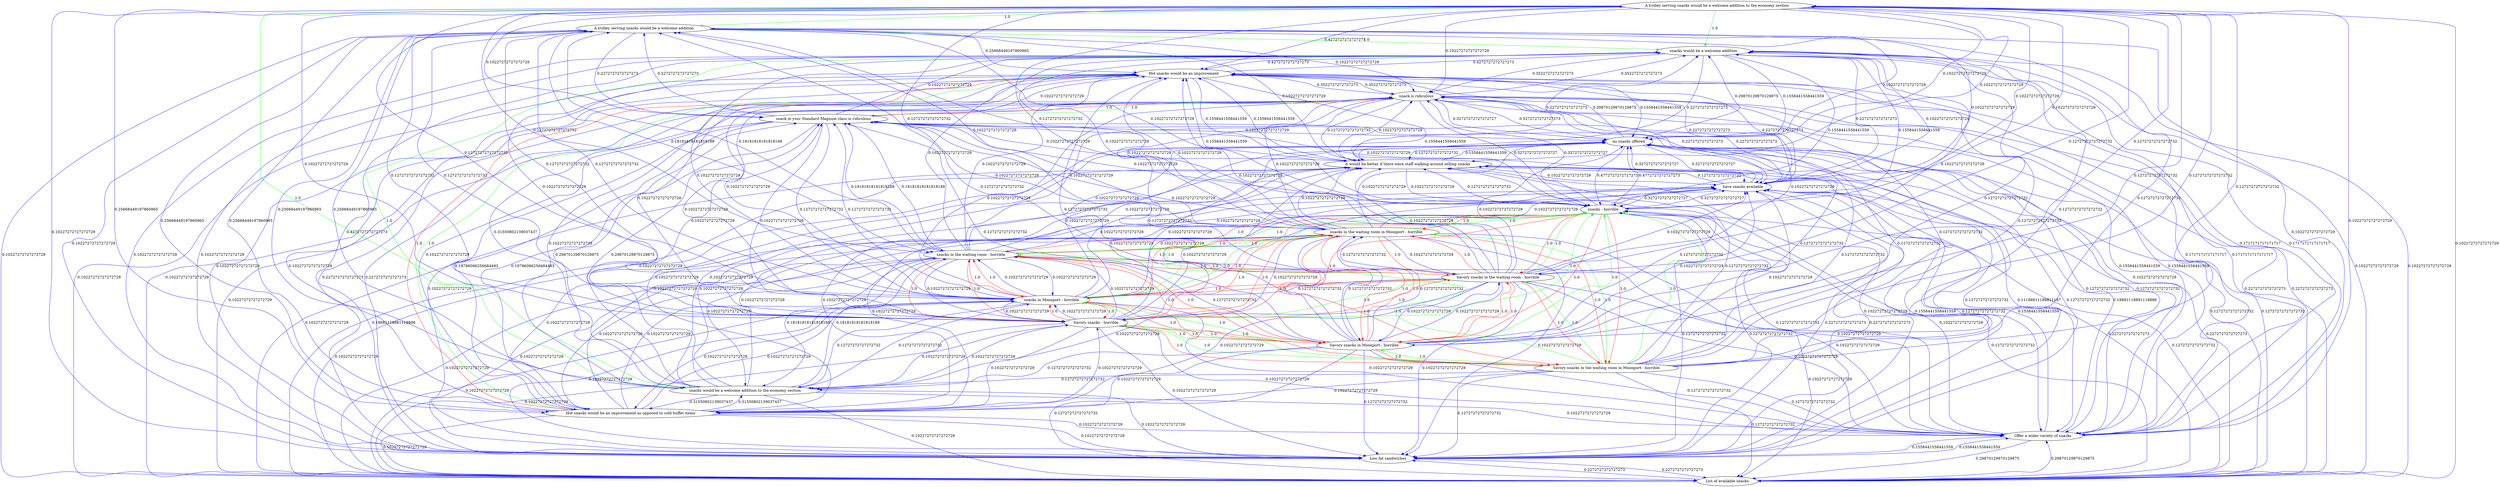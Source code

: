 digraph rawGraph {
"A trolley serving snacks would be a welcome addition to the economy section";"A trolley serving snacks would be a welcome addition";"snacks would be a welcome addition";"snacks would be a welcome addition to the economy section";"Hot snacks would be an improvement as opposed to cold buffet items";"Hot snacks would be an improvement";"List of available snacks";"Low fat sandwiches";"Offer a wider variety of snacks";"Savory snacks in the waiting room in Moonport - horrible";"Savory snacks in Moonport - horrible";"Savory snacks - horrible";"snacks - horrible";"snacks in Moonport - horrible";"Savory snacks in the waiting room - horrible";"snacks in the waiting room - horrible";"snacks in the waiting room in Moonport - horrible";"have snacks available";"it would be better if there were staff walking around selling snacks";"no snacks offered";"snack in your Standard Magnum class is ridiculous";"snack is ridiculous";"A trolley serving snacks would be a welcome addition to the economy section" -> "A trolley serving snacks would be a welcome addition" [label=1.0] [color=green]
"A trolley serving snacks would be a welcome addition" -> "snacks would be a welcome addition" [label=1.0] [color=green]
"A trolley serving snacks would be a welcome addition to the economy section" -> "snacks would be a welcome addition to the economy section" [label=1.0] [color=green]
"snacks would be a welcome addition to the economy section" -> "snacks would be a welcome addition" [label=1.0] [color=green]
"A trolley serving snacks would be a welcome addition to the economy section" -> "snacks would be a welcome addition" [label=1.0] [color=green]
"Hot snacks would be an improvement as opposed to cold buffet items" -> "Hot snacks would be an improvement" [label=1.0] [color=green]
"Hot snacks would be an improvement" -> "Hot snacks would be an improvement as opposed to cold buffet items" [label=1.0] [color=red]
"Hot snacks would be an improvement" -> "snacks would be a welcome addition" [label=0.4272727272727273] [color=blue]
"snacks would be a welcome addition" -> "Hot snacks would be an improvement" [label=0.4272727272727273] [color=blue]
"A trolley serving snacks would be a welcome addition" -> "Hot snacks would be an improvement as opposed to cold buffet items" [label=0.25668449197860965] [color=blue]
"snacks would be a welcome addition to the economy section" -> "Hot snacks would be an improvement as opposed to cold buffet items" [label=0.31550802139037437] [color=blue]
"Hot snacks would be an improvement as opposed to cold buffet items" -> "A trolley serving snacks would be a welcome addition" [label=0.25668449197860965] [color=blue]
"Hot snacks would be an improvement as opposed to cold buffet items" -> "snacks would be a welcome addition to the economy section" [label=0.31550802139037437] [color=blue]
"A trolley serving snacks would be a welcome addition to the economy section" -> "Hot snacks would be an improvement as opposed to cold buffet items" [label=0.25668449197860965] [color=blue]
"A trolley serving snacks would be a welcome addition to the economy section" -> "Hot snacks would be an improvement" [label=0.4272727272727273] [color=blue]
"A trolley serving snacks would be a welcome addition" -> "Hot snacks would be an improvement" [label=0.25668449197860965] [color=blue]
"A trolley serving snacks would be a welcome addition" -> "snacks would be a welcome addition to the economy section" [label=0.25668449197860965] [color=blue]
"snacks would be a welcome addition to the economy section" -> "Hot snacks would be an improvement" [label=0.31550802139037437] [color=blue]
"snacks would be a welcome addition to the economy section" -> "A trolley serving snacks would be a welcome addition" [label=0.25668449197860965] [color=blue]
"Hot snacks would be an improvement as opposed to cold buffet items" -> "snacks would be a welcome addition" [label=0.4272727272727273] [color=blue]
"Hot snacks would be an improvement" -> "List of available snacks" [label=0.10227272727272729] [color=blue]
"List of available snacks" -> "Hot snacks would be an improvement" [label=0.10227272727272729] [color=blue]
"snacks would be a welcome addition" -> "List of available snacks" [label=0.10227272727272729] [color=blue]
"List of available snacks" -> "snacks would be a welcome addition" [label=0.10227272727272729] [color=blue]
"A trolley serving snacks would be a welcome addition to the economy section" -> "List of available snacks" [label=0.10227272727272729] [color=blue]
"A trolley serving snacks would be a welcome addition" -> "List of available snacks" [label=0.10227272727272729] [color=blue]
"snacks would be a welcome addition to the economy section" -> "List of available snacks" [label=0.10227272727272729] [color=blue]
"Hot snacks would be an improvement as opposed to cold buffet items" -> "List of available snacks" [label=0.10227272727272729] [color=blue]
"List of available snacks" -> "Low fat sandwiches" [label=0.2272727272727273] [color=blue]
"Low fat sandwiches" -> "List of available snacks" [label=0.2272727272727273] [color=blue]
"Low fat sandwiches" -> "Hot snacks would be an improvement" [label=0.10227272727272729] [color=blue]
"Hot snacks would be an improvement" -> "Low fat sandwiches" [label=0.10227272727272729] [color=blue]
"snacks would be a welcome addition" -> "Low fat sandwiches" [label=0.10227272727272729] [color=blue]
"Low fat sandwiches" -> "snacks would be a welcome addition" [label=0.10227272727272729] [color=blue]
"A trolley serving snacks would be a welcome addition to the economy section" -> "Low fat sandwiches" [label=0.10227272727272729] [color=blue]
"A trolley serving snacks would be a welcome addition" -> "Low fat sandwiches" [label=0.10227272727272729] [color=blue]
"snacks would be a welcome addition to the economy section" -> "Low fat sandwiches" [label=0.10227272727272729] [color=blue]
"Hot snacks would be an improvement as opposed to cold buffet items" -> "Low fat sandwiches" [label=0.10227272727272729] [color=blue]
"List of available snacks" -> "Offer a wider variety of snacks" [label=0.29870129870129875] [color=blue]
"Offer a wider variety of snacks" -> "List of available snacks" [label=0.29870129870129875] [color=blue]
"Hot snacks would be an improvement" -> "Offer a wider variety of snacks" [label=0.1717171717171717] [color=blue]
"Offer a wider variety of snacks" -> "Hot snacks would be an improvement" [label=0.1717171717171717] [color=blue]
"Offer a wider variety of snacks" -> "Low fat sandwiches" [label=0.1558441558441559] [color=blue]
"Low fat sandwiches" -> "Offer a wider variety of snacks" [label=0.1558441558441559] [color=blue]
"Offer a wider variety of snacks" -> "snacks would be a welcome addition" [label=0.1717171717171717] [color=blue]
"snacks would be a welcome addition" -> "Offer a wider variety of snacks" [label=0.1717171717171717] [color=blue]
"A trolley serving snacks would be a welcome addition to the economy section" -> "Offer a wider variety of snacks" [label=0.10227272727272729] [color=blue]
"A trolley serving snacks would be a welcome addition" -> "Offer a wider variety of snacks" [label=0.10227272727272729] [color=blue]
"snacks would be a welcome addition to the economy section" -> "Offer a wider variety of snacks" [label=0.10227272727272729] [color=blue]
"Hot snacks would be an improvement as opposed to cold buffet items" -> "Offer a wider variety of snacks" [label=0.10227272727272729] [color=blue]
"Savory snacks in the waiting room in Moonport - horrible" -> "Savory snacks in Moonport - horrible" [label=1.0] [color=green]
"Savory snacks in Moonport - horrible" -> "Savory snacks - horrible" [label=1.0] [color=green]
"Savory snacks - horrible" -> "snacks - horrible" [label=1.0] [color=green]
"Savory snacks in Moonport - horrible" -> "snacks in Moonport - horrible" [label=1.0] [color=green]
"snacks in Moonport - horrible" -> "snacks - horrible" [label=1.0] [color=green]
"Savory snacks in the waiting room in Moonport - horrible" -> "Savory snacks in the waiting room - horrible" [label=1.0] [color=green]
"Savory snacks in the waiting room - horrible" -> "Savory snacks - horrible" [label=1.0] [color=green]
"Savory snacks in the waiting room - horrible" -> "snacks in the waiting room - horrible" [label=1.0] [color=green]
"snacks in the waiting room - horrible" -> "snacks - horrible" [label=1.0] [color=green]
"Savory snacks in the waiting room in Moonport - horrible" -> "snacks in the waiting room in Moonport - horrible" [label=1.0] [color=green]
"snacks in the waiting room in Moonport - horrible" -> "snacks in Moonport - horrible" [label=1.0] [color=green]
"snacks in the waiting room in Moonport - horrible" -> "snacks in the waiting room - horrible" [label=1.0] [color=green]
"Savory snacks in the waiting room in Moonport - horrible" -> "snacks in the waiting room - horrible" [label=1.0] [color=green]
"Savory snacks in the waiting room in Moonport - horrible" -> "snacks in Moonport - horrible" [label=1.0] [color=green]
"Savory snacks in the waiting room in Moonport - horrible" -> "Savory snacks - horrible" [label=1.0] [color=green]
"Savory snacks in Moonport - horrible" -> "snacks - horrible" [label=1.0] [color=green]
"Savory snacks in the waiting room - horrible" -> "snacks - horrible" [label=1.0] [color=green]
"snacks in the waiting room in Moonport - horrible" -> "snacks - horrible" [label=1.0] [color=green]
"Savory snacks in the waiting room in Moonport - horrible" -> "snacks - horrible" [label=1.0] [color=green]
"Savory snacks in Moonport - horrible" -> "Savory snacks in the waiting room in Moonport - horrible" [label=1.0] [color=red]
"Savory snacks in Moonport - horrible" -> "Savory snacks in the waiting room - horrible" [label=1.0] [color=red]
"Savory snacks in Moonport - horrible" -> "snacks in the waiting room - horrible" [label=1.0] [color=red]
"Savory snacks in Moonport - horrible" -> "snacks in the waiting room in Moonport - horrible" [label=1.0] [color=red]
"Savory snacks - horrible" -> "Savory snacks in the waiting room in Moonport - horrible" [label=1.0] [color=red]
"Savory snacks - horrible" -> "Savory snacks in Moonport - horrible" [label=1.0] [color=red]
"Savory snacks - horrible" -> "snacks in Moonport - horrible" [label=1.0] [color=red]
"Savory snacks - horrible" -> "Savory snacks in the waiting room - horrible" [label=1.0] [color=red]
"Savory snacks - horrible" -> "snacks in the waiting room - horrible" [label=1.0] [color=red]
"Savory snacks - horrible" -> "snacks in the waiting room in Moonport - horrible" [label=1.0] [color=red]
"snacks - horrible" -> "Savory snacks in the waiting room in Moonport - horrible" [label=1.0] [color=red]
"snacks - horrible" -> "Savory snacks in Moonport - horrible" [label=1.0] [color=red]
"snacks - horrible" -> "Savory snacks - horrible" [label=1.0] [color=red]
"snacks - horrible" -> "snacks in Moonport - horrible" [label=1.0] [color=red]
"snacks - horrible" -> "Savory snacks in the waiting room - horrible" [label=1.0] [color=red]
"snacks - horrible" -> "snacks in the waiting room - horrible" [label=1.0] [color=red]
"snacks - horrible" -> "snacks in the waiting room in Moonport - horrible" [label=1.0] [color=red]
"snacks in Moonport - horrible" -> "Savory snacks in the waiting room in Moonport - horrible" [label=1.0] [color=red]
"snacks in Moonport - horrible" -> "Savory snacks in Moonport - horrible" [label=1.0] [color=red]
"snacks in Moonport - horrible" -> "Savory snacks - horrible" [label=1.0] [color=red]
"snacks in Moonport - horrible" -> "Savory snacks in the waiting room - horrible" [label=1.0] [color=red]
"snacks in Moonport - horrible" -> "snacks in the waiting room - horrible" [label=1.0] [color=red]
"snacks in Moonport - horrible" -> "snacks in the waiting room in Moonport - horrible" [label=1.0] [color=red]
"Savory snacks in the waiting room - horrible" -> "Savory snacks in the waiting room in Moonport - horrible" [label=1.0] [color=red]
"Savory snacks in the waiting room - horrible" -> "Savory snacks in Moonport - horrible" [label=1.0] [color=red]
"Savory snacks in the waiting room - horrible" -> "snacks in Moonport - horrible" [label=1.0] [color=red]
"Savory snacks in the waiting room - horrible" -> "snacks in the waiting room in Moonport - horrible" [label=1.0] [color=red]
"snacks in the waiting room - horrible" -> "Savory snacks in the waiting room in Moonport - horrible" [label=1.0] [color=red]
"snacks in the waiting room - horrible" -> "Savory snacks in Moonport - horrible" [label=1.0] [color=red]
"snacks in the waiting room - horrible" -> "Savory snacks - horrible" [label=1.0] [color=red]
"snacks in the waiting room - horrible" -> "snacks in Moonport - horrible" [label=1.0] [color=red]
"snacks in the waiting room - horrible" -> "Savory snacks in the waiting room - horrible" [label=1.0] [color=red]
"snacks in the waiting room - horrible" -> "snacks in the waiting room in Moonport - horrible" [label=1.0] [color=red]
"snacks in the waiting room in Moonport - horrible" -> "Savory snacks in the waiting room in Moonport - horrible" [label=1.0] [color=red]
"snacks in the waiting room in Moonport - horrible" -> "Savory snacks in Moonport - horrible" [label=1.0] [color=red]
"snacks in the waiting room in Moonport - horrible" -> "Savory snacks - horrible" [label=1.0] [color=red]
"snacks in the waiting room in Moonport - horrible" -> "Savory snacks in the waiting room - horrible" [label=1.0] [color=red]
"List of available snacks" -> "snacks - horrible" [label=0.12727272727272732] [color=blue]
"snacks - horrible" -> "List of available snacks" [label=0.12727272727272732] [color=blue]
"Hot snacks would be an improvement" -> "snacks - horrible" [label=0.1558441558441559] [color=blue]
"snacks - horrible" -> "Hot snacks would be an improvement" [label=0.1558441558441559] [color=blue]
"Low fat sandwiches" -> "snacks - horrible" [label=0.12727272727272732] [color=blue]
"snacks - horrible" -> "Low fat sandwiches" [label=0.12727272727272732] [color=blue]
"snacks would be a welcome addition" -> "snacks - horrible" [label=0.1558441558441559] [color=blue]
"snacks - horrible" -> "snacks would be a welcome addition" [label=0.1558441558441559] [color=blue]
"A trolley serving snacks would be a welcome addition" -> "snacks in Moonport - horrible" [label=0.12727272727272732] [color=blue]
"A trolley serving snacks would be a welcome addition" -> "Savory snacks - horrible" [label=0.12727272727272732] [color=blue]
"A trolley serving snacks would be a welcome addition" -> "snacks in the waiting room - horrible" [label=0.18181818181818188] [color=blue]
"snacks would be a welcome addition to the economy section" -> "snacks in Moonport - horrible" [label=0.12727272727272732] [color=blue]
"snacks would be a welcome addition to the economy section" -> "snacks in the waiting room - horrible" [label=0.18181818181818188] [color=blue]
"A trolley serving snacks would be a welcome addition to the economy section" -> "snacks in the waiting room in Moonport - horrible" [label=0.12727272727272732] [color=blue]
"A trolley serving snacks would be a welcome addition to the economy section" -> "Savory snacks in Moonport - horrible" [label=0.12727272727272732] [color=blue]
"A trolley serving snacks would be a welcome addition to the economy section" -> "Savory snacks in the waiting room - horrible" [label=0.12727272727272732] [color=blue]
"snacks in Moonport - horrible" -> "A trolley serving snacks would be a welcome addition" [label=0.12727272727272732] [color=blue]
"snacks in Moonport - horrible" -> "snacks would be a welcome addition to the economy section" [label=0.12727272727272732] [color=blue]
"Savory snacks - horrible" -> "A trolley serving snacks would be a welcome addition" [label=0.12727272727272732] [color=blue]
"snacks in the waiting room - horrible" -> "A trolley serving snacks would be a welcome addition" [label=0.18181818181818188] [color=blue]
"snacks in the waiting room - horrible" -> "snacks would be a welcome addition to the economy section" [label=0.18181818181818188] [color=blue]
"snacks in the waiting room in Moonport - horrible" -> "A trolley serving snacks would be a welcome addition to the economy section" [label=0.12727272727272732] [color=blue]
"Savory snacks in Moonport - horrible" -> "A trolley serving snacks would be a welcome addition to the economy section" [label=0.12727272727272732] [color=blue]
"Savory snacks in the waiting room - horrible" -> "A trolley serving snacks would be a welcome addition to the economy section" [label=0.12727272727272732] [color=blue]
"A trolley serving snacks would be a welcome addition to the economy section" -> "snacks - horrible" [label=0.10227272727272729] [color=blue]
"A trolley serving snacks would be a welcome addition" -> "snacks - horrible" [label=0.10227272727272729] [color=blue]
"snacks would be a welcome addition to the economy section" -> "snacks - horrible" [label=0.10227272727272729] [color=blue]
"Hot snacks would be an improvement as opposed to cold buffet items" -> "snacks - horrible" [label=0.10227272727272729] [color=blue]
"Savory snacks in the waiting room in Moonport - horrible" -> "List of available snacks" [label=0.12727272727272732] [color=blue]
"Savory snacks in the waiting room in Moonport - horrible" -> "Hot snacks would be an improvement" [label=0.12727272727272732] [color=blue]
"Savory snacks in the waiting room in Moonport - horrible" -> "A trolley serving snacks would be a welcome addition to the economy section" [label=0.12727272727272732] [color=blue]
"Savory snacks in Moonport - horrible" -> "List of available snacks" [label=0.12727272727272732] [color=blue]
"Savory snacks in Moonport - horrible" -> "snacks in the waiting room in Moonport - horrible" [label=0.12727272727272732] [color=blue]
"Savory snacks in Moonport - horrible" -> "Hot snacks would be an improvement" [label=0.12727272727272732] [color=blue]
"Savory snacks in the waiting room - horrible" -> "snacks in the waiting room in Moonport - horrible" [label=0.12727272727272732] [color=blue]
"List of available snacks" -> "have snacks available" [label=0.2272727272727273] [color=blue]
"have snacks available" -> "List of available snacks" [label=0.2272727272727273] [color=blue]
"Offer a wider variety of snacks" -> "have snacks available" [label=0.1558441558441559] [color=blue]
"have snacks available" -> "Offer a wider variety of snacks" [label=0.1558441558441559] [color=blue]
"have snacks available" -> "Hot snacks would be an improvement" [label=0.2272727272727273] [color=blue]
"Hot snacks would be an improvement" -> "have snacks available" [label=0.2272727272727273] [color=blue]
"Low fat sandwiches" -> "have snacks available" [label=0.2272727272727273] [color=blue]
"have snacks available" -> "Low fat sandwiches" [label=0.2272727272727273] [color=blue]
"snacks - horrible" -> "have snacks available" [label=0.32727272727272727] [color=blue]
"have snacks available" -> "snacks - horrible" [label=0.32727272727272727] [color=blue]
"have snacks available" -> "snacks would be a welcome addition" [label=0.2272727272727273] [color=blue]
"snacks would be a welcome addition" -> "have snacks available" [label=0.10227272727272729] [color=blue]
"A trolley serving snacks would be a welcome addition to the economy section" -> "have snacks available" [label=0.10227272727272729] [color=blue]
"A trolley serving snacks would be a welcome addition" -> "have snacks available" [label=0.10227272727272729] [color=blue]
"snacks would be a welcome addition to the economy section" -> "have snacks available" [label=0.10227272727272729] [color=blue]
"Hot snacks would be an improvement as opposed to cold buffet items" -> "have snacks available" [label=0.10227272727272729] [color=blue]
"Savory snacks in the waiting room in Moonport - horrible" -> "have snacks available" [label=0.10227272727272729] [color=blue]
"Savory snacks in Moonport - horrible" -> "have snacks available" [label=0.10227272727272729] [color=blue]
"it would be better if there were staff walking around selling snacks" -> "Offer a wider variety of snacks" [label=0.11188811188811187] [color=blue]
"Offer a wider variety of snacks" -> "it would be better if there were staff walking around selling snacks" [label=0.18881118881118886] [color=blue]
"it would be better if there were staff walking around selling snacks" -> "Hot snacks would be an improvement" [label=0.1558441558441559] [color=blue]
"Hot snacks would be an improvement" -> "it would be better if there were staff walking around selling snacks" [label=0.1558441558441559] [color=blue]
"it would be better if there were staff walking around selling snacks" -> "snacks would be a welcome addition" [label=0.2272727272727273] [color=blue]
"snacks would be a welcome addition" -> "it would be better if there were staff walking around selling snacks" [label=0.2272727272727273] [color=blue]
"no snacks offered" -> "List of available snacks" [label=0.12727272727272732] [color=blue]
"List of available snacks" -> "no snacks offered" [label=0.12727272727272732] [color=blue]
"Hot snacks would be an improvement" -> "no snacks offered" [label=0.1558441558441559] [color=blue]
"no snacks offered" -> "Hot snacks would be an improvement" [label=0.29870129870129875] [color=blue]
"no snacks offered" -> "Low fat sandwiches" [label=0.12727272727272732] [color=blue]
"Low fat sandwiches" -> "no snacks offered" [label=0.12727272727272732] [color=blue]
"no snacks offered" -> "have snacks available" [label=0.32727272727272727] [color=blue]
"have snacks available" -> "no snacks offered" [label=0.32727272727272727] [color=blue]
"no snacks offered" -> "snacks - horrible" [label=0.4772727272727273] [color=blue]
"snacks - horrible" -> "no snacks offered" [label=0.4772727272727273] [color=blue]
"no snacks offered" -> "snacks would be a welcome addition" [label=0.29870129870129875] [color=blue]
"snacks would be a welcome addition" -> "no snacks offered" [label=0.1558441558441559] [color=blue]
"A trolley serving snacks would be a welcome addition to the economy section" -> "no snacks offered" [label=0.10227272727272729] [color=blue]
"A trolley serving snacks would be a welcome addition" -> "no snacks offered" [label=0.10227272727272729] [color=blue]
"snacks would be a welcome addition to the economy section" -> "no snacks offered" [label=0.10227272727272729] [color=blue]
"Hot snacks would be an improvement as opposed to cold buffet items" -> "no snacks offered" [label=0.10227272727272729] [color=blue]
"Savory snacks in the waiting room in Moonport - horrible" -> "no snacks offered" [label=0.12727272727272732] [color=blue]
"Savory snacks in Moonport - horrible" -> "no snacks offered" [label=0.12727272727272732] [color=blue]
"snack in your Standard Magnum class is ridiculous" -> "snack is ridiculous" [label=1.0] [color=green]
"snack is ridiculous" -> "snack in your Standard Magnum class is ridiculous" [label=1.0] [color=red]
"no snacks offered" -> "snack is ridiculous" [label=0.5272727272727273] [color=blue]
"snack is ridiculous" -> "no snacks offered" [label=0.32727272727272727] [color=blue]
"snack is ridiculous" -> "List of available snacks" [label=0.2272727272727273] [color=blue]
"List of available snacks" -> "snack is ridiculous" [label=0.2272727272727273] [color=blue]
"Offer a wider variety of snacks" -> "snack is ridiculous" [label=0.1558441558441559] [color=blue]
"snack is ridiculous" -> "Offer a wider variety of snacks" [label=0.1558441558441559] [color=blue]
"Hot snacks would be an improvement" -> "snack is ridiculous" [label=0.3522727272727273] [color=blue]
"snack is ridiculous" -> "Hot snacks would be an improvement" [label=0.3522727272727273] [color=blue]
"Hot snacks would be an improvement as opposed to cold buffet items" -> "snack in your Standard Magnum class is ridiculous" [label=0.19786096256684493] [color=blue]
"snack in your Standard Magnum class is ridiculous" -> "Hot snacks would be an improvement as opposed to cold buffet items" [label=0.19786096256684493] [color=blue]
"Low fat sandwiches" -> "snack is ridiculous" [label=0.2272727272727273] [color=blue]
"snack is ridiculous" -> "Low fat sandwiches" [label=0.2272727272727273] [color=blue]
"have snacks available" -> "snack is ridiculous" [label=0.2272727272727273] [color=blue]
"snack is ridiculous" -> "have snacks available" [label=0.2272727272727273] [color=blue]
"snacks - horrible" -> "snack is ridiculous" [label=0.32727272727272727] [color=blue]
"snack is ridiculous" -> "snacks - horrible" [label=0.32727272727272727] [color=blue]
"snacks in Moonport - horrible" -> "snack in your Standard Magnum class is ridiculous" [label=0.12727272727272732] [color=blue]
"snacks in the waiting room - horrible" -> "snack in your Standard Magnum class is ridiculous" [label=0.18181818181818188] [color=blue]
"snack in your Standard Magnum class is ridiculous" -> "snacks in Moonport - horrible" [label=0.12727272727272732] [color=blue]
"snack in your Standard Magnum class is ridiculous" -> "snacks in the waiting room - horrible" [label=0.18181818181818188] [color=blue]
"snack is ridiculous" -> "snacks would be a welcome addition" [label=0.3522727272727273] [color=blue]
"snacks would be a welcome addition" -> "snack is ridiculous" [label=0.3522727272727273] [color=blue]
"A trolley serving snacks would be a welcome addition" -> "snack in your Standard Magnum class is ridiculous" [label=0.2272727272727273] [color=blue]
"snacks would be a welcome addition to the economy section" -> "snack in your Standard Magnum class is ridiculous" [label=0.29870129870129875] [color=blue]
"snack in your Standard Magnum class is ridiculous" -> "A trolley serving snacks would be a welcome addition" [label=0.2272727272727273] [color=blue]
"snack in your Standard Magnum class is ridiculous" -> "snacks would be a welcome addition to the economy section" [label=0.29870129870129875] [color=blue]
"snack in your Standard Magnum class is ridiculous" -> "List of available snacks" [label=0.10227272727272729] [color=blue]
"snack in your Standard Magnum class is ridiculous" -> "no snacks offered" [label=0.10227272727272729] [color=blue]
"A trolley serving snacks would be a welcome addition to the economy section" -> "it would be better if there were staff walking around selling snacks" [label=0.10227272727272729] [color=blue]
"A trolley serving snacks would be a welcome addition to the economy section" -> "snacks in Moonport - horrible" [label=0.12727272727272732] [color=blue]
"A trolley serving snacks would be a welcome addition to the economy section" -> "Savory snacks - horrible" [label=0.10227272727272729] [color=blue]
"A trolley serving snacks would be a welcome addition to the economy section" -> "snack is ridiculous" [label=0.10227272727272729] [color=blue]
"A trolley serving snacks would be a welcome addition to the economy section" -> "snack in your Standard Magnum class is ridiculous" [label=0.10227272727272729] [color=blue]
"A trolley serving snacks would be a welcome addition to the economy section" -> "snacks in the waiting room - horrible" [label=0.12727272727272732] [color=blue]
"A trolley serving snacks would be a welcome addition" -> "it would be better if there were staff walking around selling snacks" [label=0.10227272727272729] [color=blue]
"A trolley serving snacks would be a welcome addition" -> "snack is ridiculous" [label=0.10227272727272729] [color=blue]
"snacks would be a welcome addition to the economy section" -> "it would be better if there were staff walking around selling snacks" [label=0.10227272727272729] [color=blue]
"snacks would be a welcome addition to the economy section" -> "Savory snacks - horrible" [label=0.10227272727272729] [color=blue]
"snacks would be a welcome addition to the economy section" -> "snack is ridiculous" [label=0.10227272727272729] [color=blue]
"Hot snacks would be an improvement as opposed to cold buffet items" -> "it would be better if there were staff walking around selling snacks" [label=0.10227272727272729] [color=blue]
"Hot snacks would be an improvement as opposed to cold buffet items" -> "snacks in Moonport - horrible" [label=0.10227272727272729] [color=blue]
"Hot snacks would be an improvement as opposed to cold buffet items" -> "Savory snacks - horrible" [label=0.10227272727272729] [color=blue]
"Hot snacks would be an improvement as opposed to cold buffet items" -> "snack is ridiculous" [label=0.10227272727272729] [color=blue]
"Hot snacks would be an improvement as opposed to cold buffet items" -> "snacks in the waiting room - horrible" [label=0.10227272727272729] [color=blue]
"List of available snacks" -> "it would be better if there were staff walking around selling snacks" [label=0.18881118881118886] [color=blue]
"Low fat sandwiches" -> "it would be better if there were staff walking around selling snacks" [label=0.12727272727272732] [color=blue]
"Offer a wider variety of snacks" -> "no snacks offered" [label=0.12727272727272732] [color=blue]
"Offer a wider variety of snacks" -> "snacks - horrible" [label=0.10227272727272729] [color=blue]
"Savory snacks in the waiting room in Moonport - horrible" -> "Hot snacks would be an improvement as opposed to cold buffet items" [label=0.10227272727272729] [color=blue]
"Savory snacks in the waiting room in Moonport - horrible" -> "it would be better if there were staff walking around selling snacks" [label=0.12727272727272732] [color=blue]
"Savory snacks in the waiting room in Moonport - horrible" -> "Offer a wider variety of snacks" [label=0.12727272727272732] [color=blue]
"Savory snacks in the waiting room in Moonport - horrible" -> "A trolley serving snacks would be a welcome addition" [label=0.12727272727272732] [color=blue]
"Savory snacks in the waiting room in Moonport - horrible" -> "Low fat sandwiches" [label=0.12727272727272732] [color=blue]
"Savory snacks in the waiting room in Moonport - horrible" -> "snack is ridiculous" [label=0.12727272727272732] [color=blue]
"Savory snacks in the waiting room in Moonport - horrible" -> "snacks would be a welcome addition" [label=0.12727272727272732] [color=blue]
"Savory snacks in the waiting room in Moonport - horrible" -> "snacks would be a welcome addition to the economy section" [label=0.12727272727272732] [color=blue]
"Savory snacks in the waiting room in Moonport - horrible" -> "snack in your Standard Magnum class is ridiculous" [label=0.12727272727272732] [color=blue]
"Savory snacks in Moonport - horrible" -> "Hot snacks would be an improvement as opposed to cold buffet items" [label=0.10227272727272729] [color=blue]
"Savory snacks in Moonport - horrible" -> "it would be better if there were staff walking around selling snacks" [label=0.12727272727272732] [color=blue]
"Savory snacks in Moonport - horrible" -> "Offer a wider variety of snacks" [label=0.12727272727272732] [color=blue]
"Savory snacks in Moonport - horrible" -> "A trolley serving snacks would be a welcome addition" [label=0.12727272727272732] [color=blue]
"Savory snacks in Moonport - horrible" -> "Low fat sandwiches" [label=0.12727272727272732] [color=blue]
"Savory snacks in Moonport - horrible" -> "snack is ridiculous" [label=0.12727272727272732] [color=blue]
"Savory snacks in Moonport - horrible" -> "snacks would be a welcome addition" [label=0.12727272727272732] [color=blue]
"Savory snacks in Moonport - horrible" -> "Savory snacks in the waiting room - horrible" [label=0.10227272727272729] [color=blue]
"Savory snacks in Moonport - horrible" -> "snacks would be a welcome addition to the economy section" [label=0.12727272727272732] [color=blue]
"Savory snacks in Moonport - horrible" -> "snack in your Standard Magnum class is ridiculous" [label=0.12727272727272732] [color=blue]
"Savory snacks in Moonport - horrible" -> "snacks in the waiting room - horrible" [label=0.12727272727272732] [color=blue]
"Savory snacks - horrible" -> "List of available snacks" [label=0.10227272727272729] [color=blue]
"Savory snacks - horrible" -> "no snacks offered" [label=0.10227272727272729] [color=blue]
"Savory snacks - horrible" -> "it would be better if there were staff walking around selling snacks" [label=0.10227272727272729] [color=blue]
"Savory snacks - horrible" -> "Hot snacks would be an improvement" [label=0.10227272727272729] [color=blue]
"Savory snacks - horrible" -> "snacks in Moonport - horrible" [label=0.10227272727272729] [color=blue]
"Savory snacks - horrible" -> "have snacks available" [label=0.10227272727272729] [color=blue]
"Savory snacks - horrible" -> "snacks would be a welcome addition" [label=0.10227272727272729] [color=blue]
"Savory snacks - horrible" -> "snacks would be a welcome addition to the economy section" [label=0.10227272727272729] [color=blue]
"Savory snacks - horrible" -> "snack in your Standard Magnum class is ridiculous" [label=0.10227272727272729] [color=blue]
"Savory snacks - horrible" -> "Hot snacks would be an improvement as opposed to cold buffet items" [label=0.10227272727272729] [color=blue]
"Savory snacks - horrible" -> "Offer a wider variety of snacks" [label=0.10227272727272729] [color=blue]
"Savory snacks - horrible" -> "Low fat sandwiches" [label=0.10227272727272729] [color=blue]
"Savory snacks - horrible" -> "snack is ridiculous" [label=0.10227272727272729] [color=blue]
"Savory snacks - horrible" -> "snacks in the waiting room - horrible" [label=0.10227272727272729] [color=blue]
"snacks - horrible" -> "it would be better if there were staff walking around selling snacks" [label=0.12727272727272732] [color=blue]
"snacks - horrible" -> "Offer a wider variety of snacks" [label=0.12727272727272732] [color=blue]
"snacks in Moonport - horrible" -> "no snacks offered" [label=0.10227272727272729] [color=blue]
"snacks in Moonport - horrible" -> "List of available snacks" [label=0.10227272727272729] [color=blue]
"snacks in Moonport - horrible" -> "it would be better if there were staff walking around selling snacks" [label=0.10227272727272729] [color=blue]
"snacks in Moonport - horrible" -> "Hot snacks would be an improvement" [label=0.10227272727272729] [color=blue]
"snacks in Moonport - horrible" -> "Savory snacks - horrible" [label=0.10227272727272729] [color=blue]
"snacks in Moonport - horrible" -> "have snacks available" [label=0.10227272727272729] [color=blue]
"snacks in Moonport - horrible" -> "snacks would be a welcome addition" [label=0.10227272727272729] [color=blue]
"snacks in Moonport - horrible" -> "Hot snacks would be an improvement as opposed to cold buffet items" [label=0.10227272727272729] [color=blue]
"snacks in Moonport - horrible" -> "Offer a wider variety of snacks" [label=0.10227272727272729] [color=blue]
"snacks in Moonport - horrible" -> "Low fat sandwiches" [label=0.10227272727272729] [color=blue]
"snacks in Moonport - horrible" -> "snack is ridiculous" [label=0.10227272727272729] [color=blue]
"snacks in Moonport - horrible" -> "snacks in the waiting room - horrible" [label=0.10227272727272729] [color=blue]
"Savory snacks in the waiting room - horrible" -> "no snacks offered" [label=0.10227272727272729] [color=blue]
"Savory snacks in the waiting room - horrible" -> "List of available snacks" [label=0.10227272727272729] [color=blue]
"Savory snacks in the waiting room - horrible" -> "it would be better if there were staff walking around selling snacks" [label=0.10227272727272729] [color=blue]
"Savory snacks in the waiting room - horrible" -> "Hot snacks would be an improvement" [label=0.10227272727272729] [color=blue]
"Savory snacks in the waiting room - horrible" -> "A trolley serving snacks would be a welcome addition" [label=0.10227272727272729] [color=blue]
"Savory snacks in the waiting room - horrible" -> "snacks in Moonport - horrible" [label=0.12727272727272732] [color=blue]
"Savory snacks in the waiting room - horrible" -> "have snacks available" [label=0.10227272727272729] [color=blue]
"Savory snacks in the waiting room - horrible" -> "Savory snacks in Moonport - horrible" [label=0.10227272727272729] [color=blue]
"Savory snacks in the waiting room - horrible" -> "snacks would be a welcome addition" [label=0.10227272727272729] [color=blue]
"Savory snacks in the waiting room - horrible" -> "snacks would be a welcome addition to the economy section" [label=0.10227272727272729] [color=blue]
"Savory snacks in the waiting room - horrible" -> "snack in your Standard Magnum class is ridiculous" [label=0.10227272727272729] [color=blue]
"Savory snacks in the waiting room - horrible" -> "Hot snacks would be an improvement as opposed to cold buffet items" [label=0.10227272727272729] [color=blue]
"Savory snacks in the waiting room - horrible" -> "Offer a wider variety of snacks" [label=0.10227272727272729] [color=blue]
"Savory snacks in the waiting room - horrible" -> "Low fat sandwiches" [label=0.10227272727272729] [color=blue]
"Savory snacks in the waiting room - horrible" -> "snack is ridiculous" [label=0.10227272727272729] [color=blue]
"snacks in the waiting room - horrible" -> "no snacks offered" [label=0.10227272727272729] [color=blue]
"snacks in the waiting room - horrible" -> "List of available snacks" [label=0.10227272727272729] [color=blue]
"snacks in the waiting room - horrible" -> "it would be better if there were staff walking around selling snacks" [label=0.10227272727272729] [color=blue]
"snacks in the waiting room - horrible" -> "Hot snacks would be an improvement" [label=0.10227272727272729] [color=blue]
"snacks in the waiting room - horrible" -> "snacks in Moonport - horrible" [label=0.10227272727272729] [color=blue]
"snacks in the waiting room - horrible" -> "Savory snacks - horrible" [label=0.10227272727272729] [color=blue]
"snacks in the waiting room - horrible" -> "have snacks available" [label=0.10227272727272729] [color=blue]
"snacks in the waiting room - horrible" -> "snacks would be a welcome addition" [label=0.10227272727272729] [color=blue]
"snacks in the waiting room - horrible" -> "Hot snacks would be an improvement as opposed to cold buffet items" [label=0.10227272727272729] [color=blue]
"snacks in the waiting room - horrible" -> "Offer a wider variety of snacks" [label=0.10227272727272729] [color=blue]
"snacks in the waiting room - horrible" -> "Low fat sandwiches" [label=0.10227272727272729] [color=blue]
"snacks in the waiting room - horrible" -> "snack is ridiculous" [label=0.10227272727272729] [color=blue]
"snacks in the waiting room in Moonport - horrible" -> "List of available snacks" [label=0.10227272727272729] [color=blue]
"snacks in the waiting room in Moonport - horrible" -> "no snacks offered" [label=0.10227272727272729] [color=blue]
"snacks in the waiting room in Moonport - horrible" -> "it would be better if there were staff walking around selling snacks" [label=0.10227272727272729] [color=blue]
"snacks in the waiting room in Moonport - horrible" -> "Hot snacks would be an improvement" [label=0.10227272727272729] [color=blue]
"snacks in the waiting room in Moonport - horrible" -> "A trolley serving snacks would be a welcome addition" [label=0.10227272727272729] [color=blue]
"snacks in the waiting room in Moonport - horrible" -> "Savory snacks - horrible" [label=0.10227272727272729] [color=blue]
"snacks in the waiting room in Moonport - horrible" -> "have snacks available" [label=0.10227272727272729] [color=blue]
"snacks in the waiting room in Moonport - horrible" -> "Savory snacks in Moonport - horrible" [label=0.12727272727272732] [color=blue]
"snacks in the waiting room in Moonport - horrible" -> "snacks would be a welcome addition" [label=0.10227272727272729] [color=blue]
"snacks in the waiting room in Moonport - horrible" -> "snacks would be a welcome addition to the economy section" [label=0.10227272727272729] [color=blue]
"snacks in the waiting room in Moonport - horrible" -> "snack in your Standard Magnum class is ridiculous" [label=0.10227272727272729] [color=blue]
"snacks in the waiting room in Moonport - horrible" -> "Hot snacks would be an improvement as opposed to cold buffet items" [label=0.10227272727272729] [color=blue]
"snacks in the waiting room in Moonport - horrible" -> "Offer a wider variety of snacks" [label=0.10227272727272729] [color=blue]
"snacks in the waiting room in Moonport - horrible" -> "Low fat sandwiches" [label=0.10227272727272729] [color=blue]
"snacks in the waiting room in Moonport - horrible" -> "snack is ridiculous" [label=0.10227272727272729] [color=blue]
"snacks in the waiting room in Moonport - horrible" -> "Savory snacks in the waiting room - horrible" [label=0.10227272727272729] [color=blue]
"have snacks available" -> "it would be better if there were staff walking around selling snacks" [label=0.12727272727272732] [color=blue]
"it would be better if there were staff walking around selling snacks" -> "List of available snacks" [label=0.10227272727272729] [color=blue]
"it would be better if there were staff walking around selling snacks" -> "no snacks offered" [label=0.1558441558441559] [color=blue]
"it would be better if there were staff walking around selling snacks" -> "have snacks available" [label=0.10227272727272729] [color=blue]
"it would be better if there were staff walking around selling snacks" -> "Low fat sandwiches" [label=0.10227272727272729] [color=blue]
"it would be better if there were staff walking around selling snacks" -> "snack is ridiculous" [label=0.10227272727272729] [color=blue]
"it would be better if there were staff walking around selling snacks" -> "snacks - horrible" [label=0.10227272727272729] [color=blue]
"no snacks offered" -> "it would be better if there were staff walking around selling snacks" [label=0.12727272727272732] [color=blue]
"no snacks offered" -> "Offer a wider variety of snacks" [label=0.12727272727272732] [color=blue]
"snack in your Standard Magnum class is ridiculous" -> "it would be better if there were staff walking around selling snacks" [label=0.10227272727272729] [color=blue]
"snack in your Standard Magnum class is ridiculous" -> "Hot snacks would be an improvement" [label=0.10227272727272729] [color=blue]
"snack in your Standard Magnum class is ridiculous" -> "Savory snacks - horrible" [label=0.10227272727272729] [color=blue]
"snack in your Standard Magnum class is ridiculous" -> "have snacks available" [label=0.10227272727272729] [color=blue]
"snack in your Standard Magnum class is ridiculous" -> "snacks would be a welcome addition" [label=0.10227272727272729] [color=blue]
"snack in your Standard Magnum class is ridiculous" -> "Offer a wider variety of snacks" [label=0.10227272727272729] [color=blue]
"snack in your Standard Magnum class is ridiculous" -> "Low fat sandwiches" [label=0.10227272727272729] [color=blue]
"snack in your Standard Magnum class is ridiculous" -> "snacks - horrible" [label=0.10227272727272729] [color=blue]
"snack is ridiculous" -> "it would be better if there were staff walking around selling snacks" [label=0.12727272727272732] [color=blue]
}
